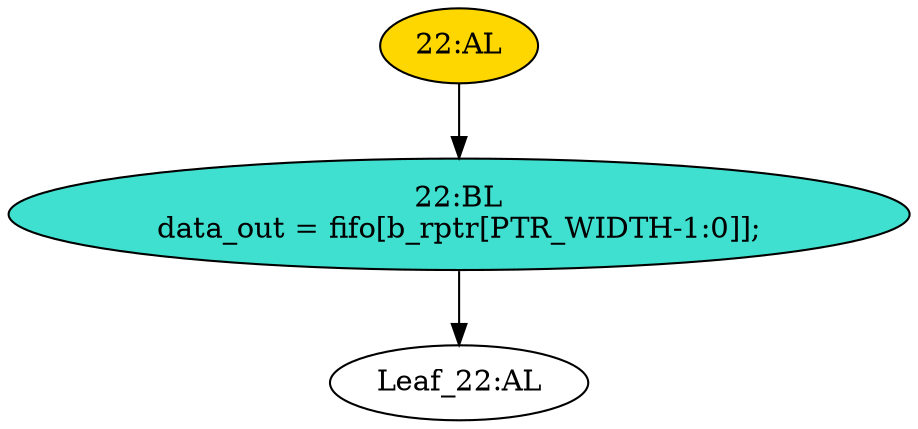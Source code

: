 strict digraph "" {
	node [label="\N"];
	"22:AL"	 [ast="<pyverilog.vparser.ast.Always object at 0x7f30c7470810>",
		clk_sens=False,
		fillcolor=gold,
		label="22:AL",
		sens="['rclk']",
		statements="[]",
		style=filled,
		typ=Always,
		use_var="['b_rptr', 'fifo']"];
	"22:BL"	 [ast="<pyverilog.vparser.ast.Block object at 0x7f30c7470d10>",
		fillcolor=turquoise,
		label="22:BL
data_out = fifo[b_rptr[PTR_WIDTH-1:0]];",
		statements="[<pyverilog.vparser.ast.BlockingSubstitution object at 0x7f30c7470bd0>]",
		style=filled,
		typ=Block];
	"22:AL" -> "22:BL"	 [cond="[]",
		lineno=None];
	"Leaf_22:AL"	 [def_var="['data_out']",
		label="Leaf_22:AL"];
	"22:BL" -> "Leaf_22:AL"	 [cond="[]",
		lineno=None];
}
